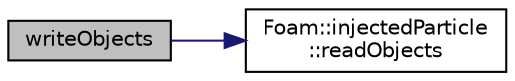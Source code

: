 digraph "writeObjects"
{
  bgcolor="transparent";
  edge [fontname="Helvetica",fontsize="10",labelfontname="Helvetica",labelfontsize="10"];
  node [fontname="Helvetica",fontsize="10",shape=record];
  rankdir="LR";
  Node1 [label="writeObjects",height=0.2,width=0.4,color="black", fillcolor="grey75", style="filled" fontcolor="black"];
  Node1 -> Node2 [color="midnightblue",fontsize="10",style="solid",fontname="Helvetica"];
  Node2 [label="Foam::injectedParticle\l::readObjects",height=0.2,width=0.4,color="black",URL="$classFoam_1_1injectedParticle.html#a7f5e553f4eb27f772c8c515af53161d8",tooltip="Read particle fields as objects from the obr registry. "];
}
